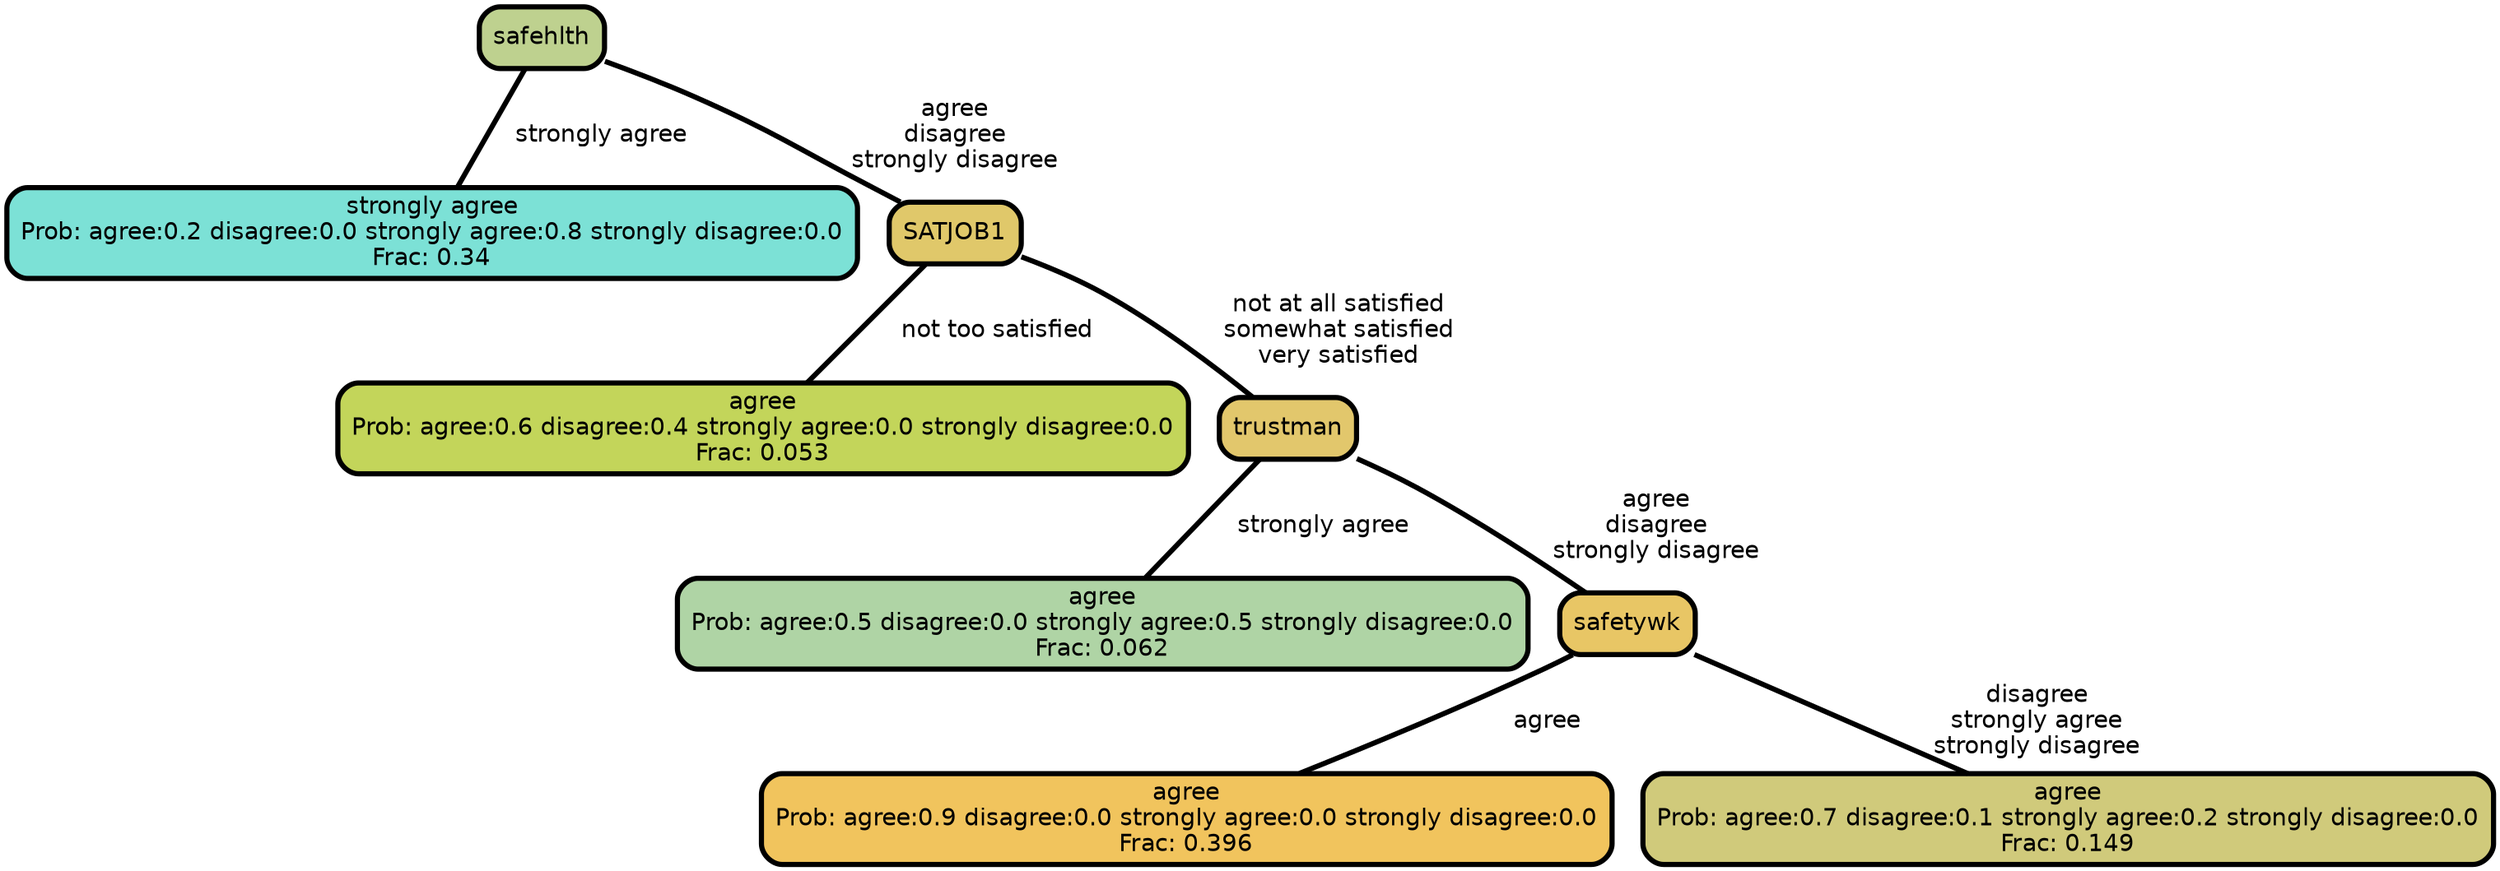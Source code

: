 graph Tree {
node [shape=box, style="filled, rounded",color="black",penwidth="3",fontcolor="black",                 fontname=helvetica] ;
graph [ranksep="0 equally", splines=straight,                 bgcolor=transparent, dpi=200] ;
edge [fontname=helvetica, color=black] ;
0 [label="strongly agree
Prob: agree:0.2 disagree:0.0 strongly agree:0.8 strongly disagree:0.0
Frac: 0.34", fillcolor="#7ce1d6"] ;
1 [label="safehlth", fillcolor="#bed18f"] ;
2 [label="agree
Prob: agree:0.6 disagree:0.4 strongly agree:0.0 strongly disagree:0.0
Frac: 0.053", fillcolor="#c3d55a"] ;
3 [label="SATJOB1", fillcolor="#e0c86a"] ;
4 [label="agree
Prob: agree:0.5 disagree:0.0 strongly agree:0.5 strongly disagree:0.0
Frac: 0.062", fillcolor="#afd4a5"] ;
5 [label="trustman", fillcolor="#e2c76c"] ;
6 [label="agree
Prob: agree:0.9 disagree:0.0 strongly agree:0.0 strongly disagree:0.0
Frac: 0.396", fillcolor="#f1c45d"] ;
7 [label="safetywk", fillcolor="#e8c665"] ;
8 [label="agree
Prob: agree:0.7 disagree:0.1 strongly agree:0.2 strongly disagree:0.0
Frac: 0.149", fillcolor="#d0ca7b"] ;
1 -- 0 [label=" strongly agree",penwidth=3] ;
1 -- 3 [label=" agree\n disagree\n strongly disagree",penwidth=3] ;
3 -- 2 [label=" not too satisfied",penwidth=3] ;
3 -- 5 [label=" not at all satisfied\n somewhat satisfied\n very satisfied",penwidth=3] ;
5 -- 4 [label=" strongly agree",penwidth=3] ;
5 -- 7 [label=" agree\n disagree\n strongly disagree",penwidth=3] ;
7 -- 6 [label=" agree",penwidth=3] ;
7 -- 8 [label=" disagree\n strongly agree\n strongly disagree",penwidth=3] ;
{rank = same;}}